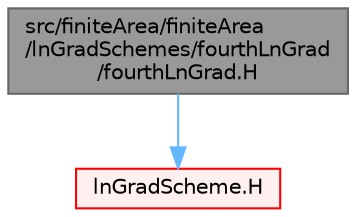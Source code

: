 digraph "src/finiteArea/finiteArea/lnGradSchemes/fourthLnGrad/fourthLnGrad.H"
{
 // LATEX_PDF_SIZE
  bgcolor="transparent";
  edge [fontname=Helvetica,fontsize=10,labelfontname=Helvetica,labelfontsize=10];
  node [fontname=Helvetica,fontsize=10,shape=box,height=0.2,width=0.4];
  Node1 [id="Node000001",label="src/finiteArea/finiteArea\l/lnGradSchemes/fourthLnGrad\l/fourthLnGrad.H",height=0.2,width=0.4,color="gray40", fillcolor="grey60", style="filled", fontcolor="black",tooltip=" "];
  Node1 -> Node2 [id="edge1_Node000001_Node000002",color="steelblue1",style="solid",tooltip=" "];
  Node2 [id="Node000002",label="lnGradScheme.H",height=0.2,width=0.4,color="red", fillcolor="#FFF0F0", style="filled",URL="$lnGradScheme_8H.html",tooltip=" "];
}
